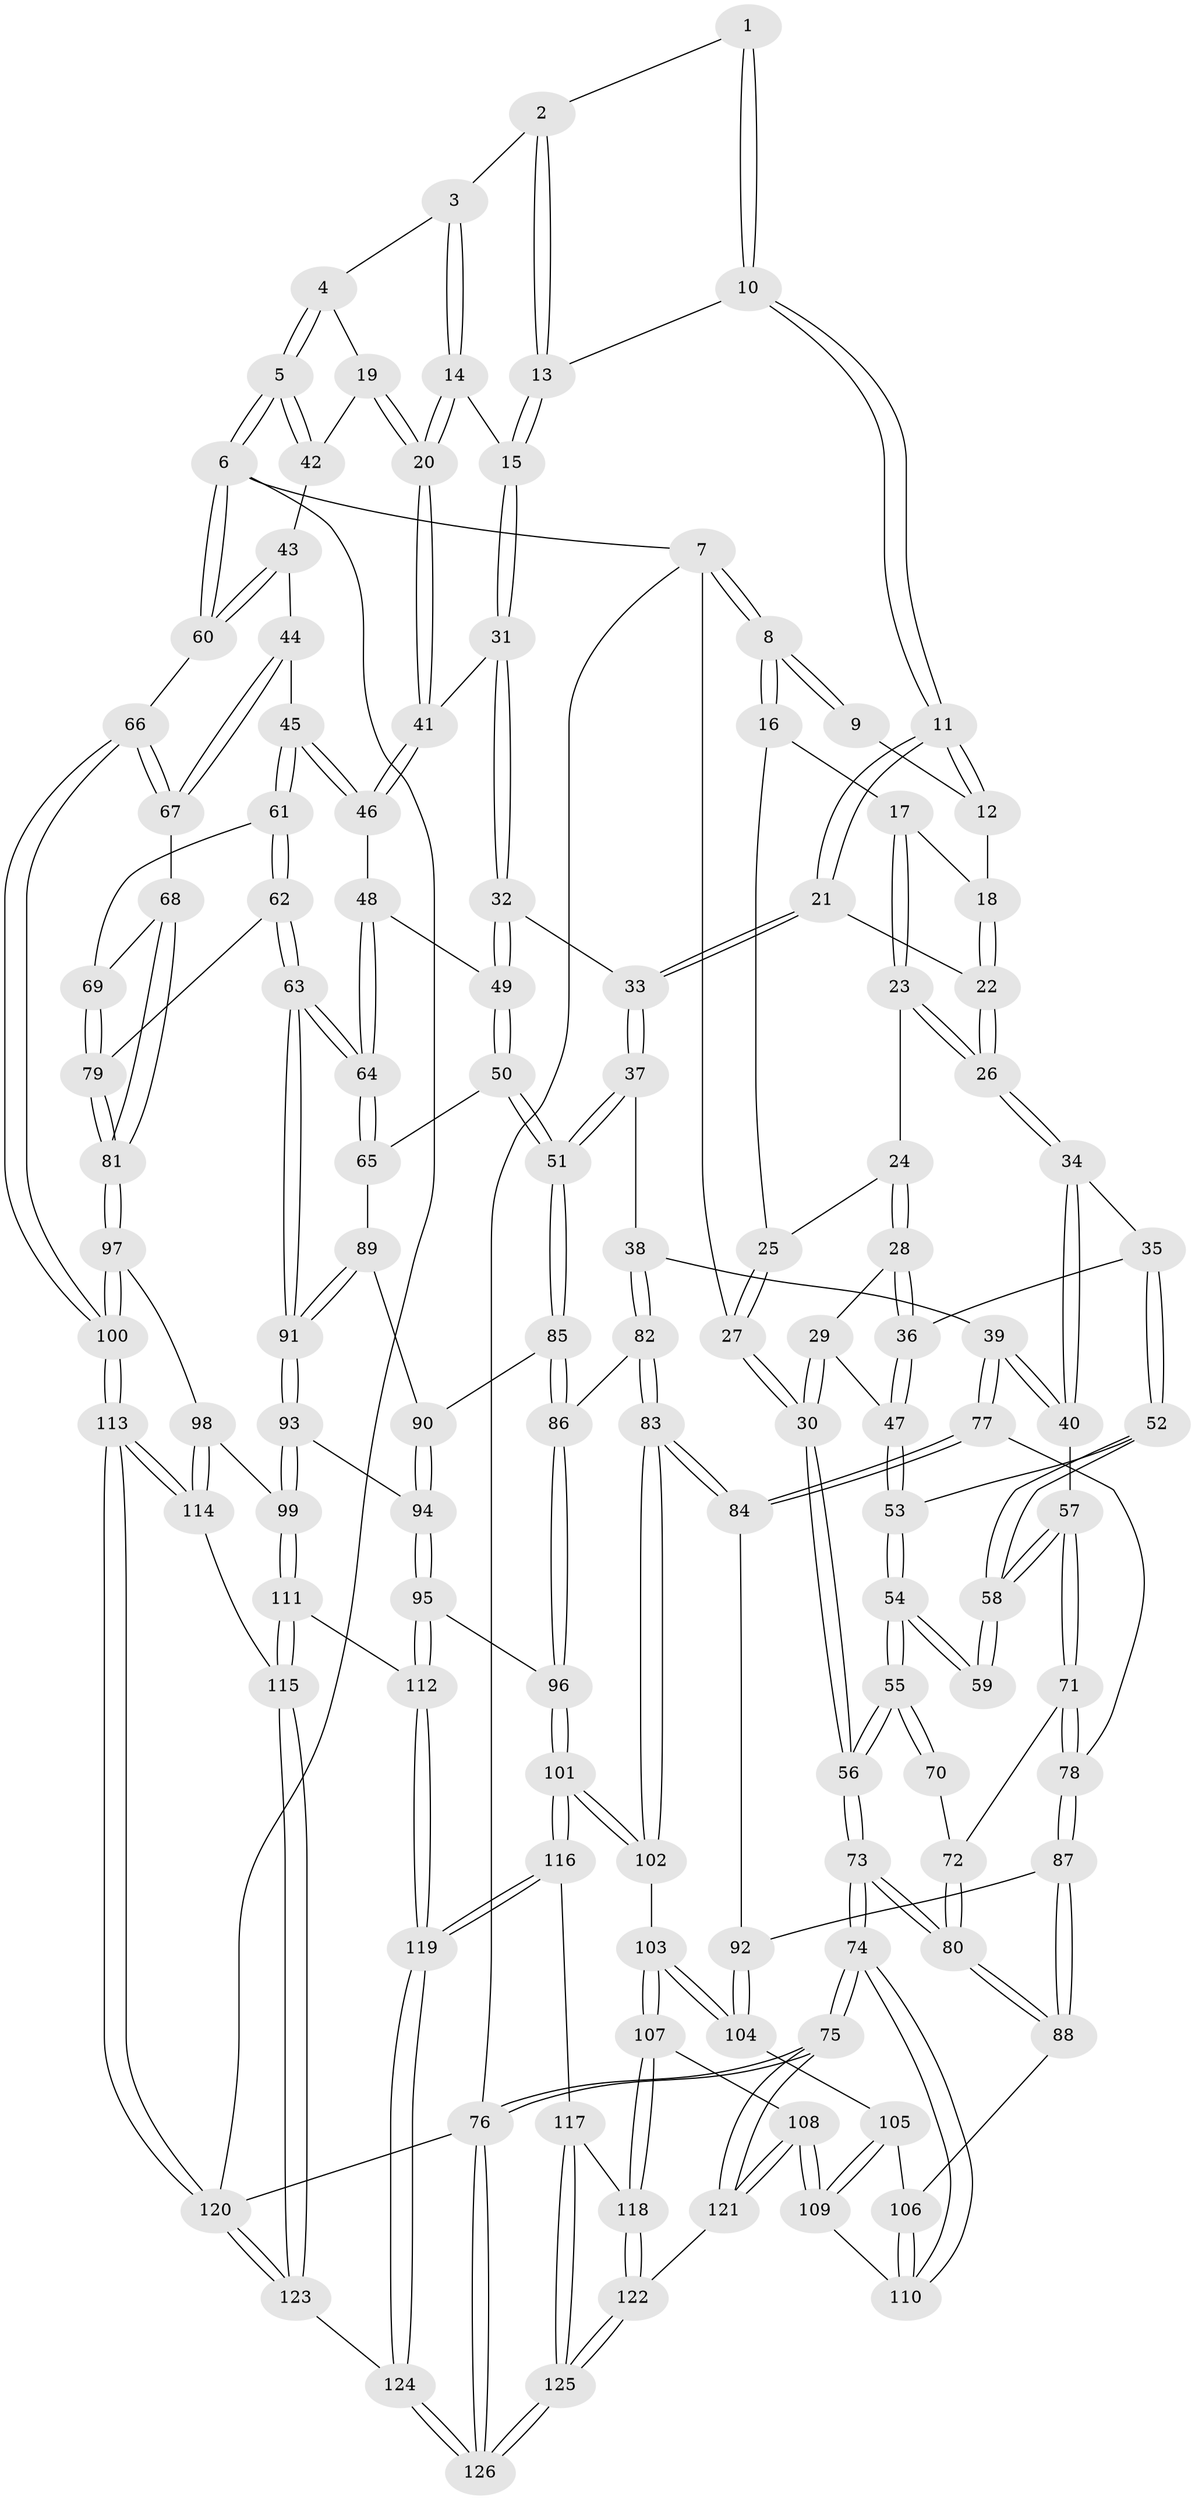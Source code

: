// Generated by graph-tools (version 1.1) at 2025/51/03/09/25 03:51:06]
// undirected, 126 vertices, 312 edges
graph export_dot {
graph [start="1"]
  node [color=gray90,style=filled];
  1 [pos="+0.4857859102447831+0"];
  2 [pos="+0.5812894467411948+0"];
  3 [pos="+0.908255803078156+0"];
  4 [pos="+0.9403807513810024+0"];
  5 [pos="+1+0"];
  6 [pos="+1+0"];
  7 [pos="+0+0"];
  8 [pos="+0+0"];
  9 [pos="+0.3236174528850866+0"];
  10 [pos="+0.45493959705617626+0.10414059229054683"];
  11 [pos="+0.39614613340857646+0.14439526846890718"];
  12 [pos="+0.3072581294780364+0"];
  13 [pos="+0.6051765482453688+0.11648832879365038"];
  14 [pos="+0.7738684455892374+0.05707776832710569"];
  15 [pos="+0.6282893483229818+0.15801096951959454"];
  16 [pos="+0.1419121960935119+0.057507678006073024"];
  17 [pos="+0.21785569647665493+0.09438554501985254"];
  18 [pos="+0.2340309372940336+0.0807787292948247"];
  19 [pos="+0.8819090175920242+0.18668827151666278"];
  20 [pos="+0.8511815016031216+0.19931759228329918"];
  21 [pos="+0.39131604526178027+0.15835765089296744"];
  22 [pos="+0.37176534407496736+0.17088719236426847"];
  23 [pos="+0.1987035376872343+0.16031717309303245"];
  24 [pos="+0.11889627231083658+0.16813103904789523"];
  25 [pos="+0.10591556883535853+0.1387123381988026"];
  26 [pos="+0.277732740265196+0.2858596105889639"];
  27 [pos="+0+0"];
  28 [pos="+0.06838557186604276+0.2228065369604874"];
  29 [pos="+0+0.19382328602209836"];
  30 [pos="+0+0.08564426657204381"];
  31 [pos="+0.6288801529033408+0.1638307913296554"];
  32 [pos="+0.5668841648644758+0.2681603821632408"];
  33 [pos="+0.5359275970614108+0.27250527602280095"];
  34 [pos="+0.27762527353491817+0.2867637183961218"];
  35 [pos="+0.19162721570990868+0.31313423472727936"];
  36 [pos="+0.07708890902744843+0.24192536698264563"];
  37 [pos="+0.3905151110477382+0.3907299752599884"];
  38 [pos="+0.3710567228470559+0.3889528667331754"];
  39 [pos="+0.35178854275606863+0.38366334806615077"];
  40 [pos="+0.337290672294157+0.3690958134250548"];
  41 [pos="+0.8125872749770815+0.2404244406515264"];
  42 [pos="+0.9119530295874281+0.188990606977753"];
  43 [pos="+1+0.2777356781717001"];
  44 [pos="+0.8784436780668183+0.36248589451278307"];
  45 [pos="+0.8278446164577407+0.35222939103373596"];
  46 [pos="+0.8107460713829852+0.32987009869891454"];
  47 [pos="+0.03987967447646614+0.34638584182784915"];
  48 [pos="+0.8016308304049559+0.33228528353248704"];
  49 [pos="+0.6197114281733854+0.34844821896912814"];
  50 [pos="+0.6174311447225854+0.4049767105679382"];
  51 [pos="+0.4582975222921599+0.4602239447189051"];
  52 [pos="+0.15241253786029393+0.36019904895780724"];
  53 [pos="+0.039351184202860455+0.3482401888934938"];
  54 [pos="+0.0005435022161352713+0.37814921072291674"];
  55 [pos="+0+0.4549557816289205"];
  56 [pos="+0+0.5047112168447485"];
  57 [pos="+0.16575122269201978+0.45125460647832005"];
  58 [pos="+0.14514580934894689+0.4147565074547699"];
  59 [pos="+0.14215363079028479+0.4155991555737222"];
  60 [pos="+1+0.29400772991477025"];
  61 [pos="+0.8225011783326703+0.38713223863046803"];
  62 [pos="+0.7628371385465075+0.5087360631002605"];
  63 [pos="+0.7076904304736854+0.5301528075644922"];
  64 [pos="+0.66396758810513+0.4777873669350277"];
  65 [pos="+0.6419974582339586+0.4609747024503776"];
  66 [pos="+1+0.5929018199978209"];
  67 [pos="+0.9954685705158826+0.49561797451984513"];
  68 [pos="+0.8894958904522638+0.4894739654464411"];
  69 [pos="+0.8749485391481101+0.4806973987226619"];
  70 [pos="+0.1050183773270282+0.43214864850710344"];
  71 [pos="+0.16999806465655032+0.4791006760373011"];
  72 [pos="+0.09093250472971565+0.48985108954864304"];
  73 [pos="+0+0.5657845601854238"];
  74 [pos="+0+0.8598217759392502"];
  75 [pos="+0+1"];
  76 [pos="+0+1"];
  77 [pos="+0.2693426081313216+0.5062764839055116"];
  78 [pos="+0.18680754064151509+0.5083815422348467"];
  79 [pos="+0.795075715029228+0.521917655175767"];
  80 [pos="+0+0.5799155779060542"];
  81 [pos="+0.8453167581088102+0.5601248211470503"];
  82 [pos="+0.3655977173084095+0.5366518004501423"];
  83 [pos="+0.3105371243166656+0.5986742940022084"];
  84 [pos="+0.30276312658998866+0.5925760049404724"];
  85 [pos="+0.4731341523449543+0.50302340935133"];
  86 [pos="+0.44716952716926733+0.5615731761948053"];
  87 [pos="+0.13494930946607334+0.6101013530268724"];
  88 [pos="+0.11333131971631147+0.6273804658054876"];
  89 [pos="+0.5686823095105549+0.5118468959210812"];
  90 [pos="+0.5353067917416912+0.5263456248657756"];
  91 [pos="+0.6793402671859667+0.6581821334562458"];
  92 [pos="+0.22350814417754494+0.6105774990209625"];
  93 [pos="+0.6788202659579896+0.6615007783358174"];
  94 [pos="+0.5872100081693341+0.6689801199894074"];
  95 [pos="+0.49639999098221943+0.7115618799610894"];
  96 [pos="+0.42234111594533846+0.7165294439091546"];
  97 [pos="+0.8647331460984969+0.5896528707535975"];
  98 [pos="+0.7555808065659193+0.698012448363231"];
  99 [pos="+0.7080807909193418+0.6896426942944432"];
  100 [pos="+1+0.6326000934065744"];
  101 [pos="+0.4132298754047464+0.7213417613986127"];
  102 [pos="+0.385465917829944+0.7138676730477357"];
  103 [pos="+0.32708854228074746+0.7307320126760614"];
  104 [pos="+0.2527026528671125+0.6957931448078534"];
  105 [pos="+0.22544010964806266+0.6889822202972882"];
  106 [pos="+0.1226844720220136+0.6470072355783617"];
  107 [pos="+0.2239197510379485+0.8085663632749138"];
  108 [pos="+0.16394090091755464+0.8087456149297534"];
  109 [pos="+0.15466212440168753+0.7999468442531956"];
  110 [pos="+0.13820820586597077+0.7859529769880998"];
  111 [pos="+0.6826176908249147+0.7999715839749266"];
  112 [pos="+0.6128455266055394+0.8751303578254684"];
  113 [pos="+1+0.7758150466363379"];
  114 [pos="+0.8795021736655613+0.7826886890706557"];
  115 [pos="+0.7870454035753336+0.9010346355441714"];
  116 [pos="+0.4172736567378828+0.8928653990395115"];
  117 [pos="+0.33949486572030974+0.9121040652713374"];
  118 [pos="+0.2600717573150795+0.8755362938017967"];
  119 [pos="+0.5709214227041659+1"];
  120 [pos="+1+1"];
  121 [pos="+0.14832096534321543+0.8667258685319417"];
  122 [pos="+0.2016017044806451+0.9715982349592127"];
  123 [pos="+0.7199553637357+1"];
  124 [pos="+0.592414002991752+1"];
  125 [pos="+0.20631397826436115+1"];
  126 [pos="+0.1571861371164339+1"];
  1 -- 2;
  1 -- 10;
  1 -- 10;
  2 -- 3;
  2 -- 13;
  2 -- 13;
  3 -- 4;
  3 -- 14;
  3 -- 14;
  4 -- 5;
  4 -- 5;
  4 -- 19;
  5 -- 6;
  5 -- 6;
  5 -- 42;
  5 -- 42;
  6 -- 7;
  6 -- 60;
  6 -- 60;
  6 -- 120;
  7 -- 8;
  7 -- 8;
  7 -- 27;
  7 -- 76;
  8 -- 9;
  8 -- 9;
  8 -- 16;
  8 -- 16;
  9 -- 12;
  10 -- 11;
  10 -- 11;
  10 -- 13;
  11 -- 12;
  11 -- 12;
  11 -- 21;
  11 -- 21;
  12 -- 18;
  13 -- 15;
  13 -- 15;
  14 -- 15;
  14 -- 20;
  14 -- 20;
  15 -- 31;
  15 -- 31;
  16 -- 17;
  16 -- 25;
  17 -- 18;
  17 -- 23;
  17 -- 23;
  18 -- 22;
  18 -- 22;
  19 -- 20;
  19 -- 20;
  19 -- 42;
  20 -- 41;
  20 -- 41;
  21 -- 22;
  21 -- 33;
  21 -- 33;
  22 -- 26;
  22 -- 26;
  23 -- 24;
  23 -- 26;
  23 -- 26;
  24 -- 25;
  24 -- 28;
  24 -- 28;
  25 -- 27;
  25 -- 27;
  26 -- 34;
  26 -- 34;
  27 -- 30;
  27 -- 30;
  28 -- 29;
  28 -- 36;
  28 -- 36;
  29 -- 30;
  29 -- 30;
  29 -- 47;
  30 -- 56;
  30 -- 56;
  31 -- 32;
  31 -- 32;
  31 -- 41;
  32 -- 33;
  32 -- 49;
  32 -- 49;
  33 -- 37;
  33 -- 37;
  34 -- 35;
  34 -- 40;
  34 -- 40;
  35 -- 36;
  35 -- 52;
  35 -- 52;
  36 -- 47;
  36 -- 47;
  37 -- 38;
  37 -- 51;
  37 -- 51;
  38 -- 39;
  38 -- 82;
  38 -- 82;
  39 -- 40;
  39 -- 40;
  39 -- 77;
  39 -- 77;
  40 -- 57;
  41 -- 46;
  41 -- 46;
  42 -- 43;
  43 -- 44;
  43 -- 60;
  43 -- 60;
  44 -- 45;
  44 -- 67;
  44 -- 67;
  45 -- 46;
  45 -- 46;
  45 -- 61;
  45 -- 61;
  46 -- 48;
  47 -- 53;
  47 -- 53;
  48 -- 49;
  48 -- 64;
  48 -- 64;
  49 -- 50;
  49 -- 50;
  50 -- 51;
  50 -- 51;
  50 -- 65;
  51 -- 85;
  51 -- 85;
  52 -- 53;
  52 -- 58;
  52 -- 58;
  53 -- 54;
  53 -- 54;
  54 -- 55;
  54 -- 55;
  54 -- 59;
  54 -- 59;
  55 -- 56;
  55 -- 56;
  55 -- 70;
  55 -- 70;
  56 -- 73;
  56 -- 73;
  57 -- 58;
  57 -- 58;
  57 -- 71;
  57 -- 71;
  58 -- 59;
  58 -- 59;
  60 -- 66;
  61 -- 62;
  61 -- 62;
  61 -- 69;
  62 -- 63;
  62 -- 63;
  62 -- 79;
  63 -- 64;
  63 -- 64;
  63 -- 91;
  63 -- 91;
  64 -- 65;
  64 -- 65;
  65 -- 89;
  66 -- 67;
  66 -- 67;
  66 -- 100;
  66 -- 100;
  67 -- 68;
  68 -- 69;
  68 -- 81;
  68 -- 81;
  69 -- 79;
  69 -- 79;
  70 -- 72;
  71 -- 72;
  71 -- 78;
  71 -- 78;
  72 -- 80;
  72 -- 80;
  73 -- 74;
  73 -- 74;
  73 -- 80;
  73 -- 80;
  74 -- 75;
  74 -- 75;
  74 -- 110;
  74 -- 110;
  75 -- 76;
  75 -- 76;
  75 -- 121;
  75 -- 121;
  76 -- 126;
  76 -- 126;
  76 -- 120;
  77 -- 78;
  77 -- 84;
  77 -- 84;
  78 -- 87;
  78 -- 87;
  79 -- 81;
  79 -- 81;
  80 -- 88;
  80 -- 88;
  81 -- 97;
  81 -- 97;
  82 -- 83;
  82 -- 83;
  82 -- 86;
  83 -- 84;
  83 -- 84;
  83 -- 102;
  83 -- 102;
  84 -- 92;
  85 -- 86;
  85 -- 86;
  85 -- 90;
  86 -- 96;
  86 -- 96;
  87 -- 88;
  87 -- 88;
  87 -- 92;
  88 -- 106;
  89 -- 90;
  89 -- 91;
  89 -- 91;
  90 -- 94;
  90 -- 94;
  91 -- 93;
  91 -- 93;
  92 -- 104;
  92 -- 104;
  93 -- 94;
  93 -- 99;
  93 -- 99;
  94 -- 95;
  94 -- 95;
  95 -- 96;
  95 -- 112;
  95 -- 112;
  96 -- 101;
  96 -- 101;
  97 -- 98;
  97 -- 100;
  97 -- 100;
  98 -- 99;
  98 -- 114;
  98 -- 114;
  99 -- 111;
  99 -- 111;
  100 -- 113;
  100 -- 113;
  101 -- 102;
  101 -- 102;
  101 -- 116;
  101 -- 116;
  102 -- 103;
  103 -- 104;
  103 -- 104;
  103 -- 107;
  103 -- 107;
  104 -- 105;
  105 -- 106;
  105 -- 109;
  105 -- 109;
  106 -- 110;
  106 -- 110;
  107 -- 108;
  107 -- 118;
  107 -- 118;
  108 -- 109;
  108 -- 109;
  108 -- 121;
  108 -- 121;
  109 -- 110;
  111 -- 112;
  111 -- 115;
  111 -- 115;
  112 -- 119;
  112 -- 119;
  113 -- 114;
  113 -- 114;
  113 -- 120;
  113 -- 120;
  114 -- 115;
  115 -- 123;
  115 -- 123;
  116 -- 117;
  116 -- 119;
  116 -- 119;
  117 -- 118;
  117 -- 125;
  117 -- 125;
  118 -- 122;
  118 -- 122;
  119 -- 124;
  119 -- 124;
  120 -- 123;
  120 -- 123;
  121 -- 122;
  122 -- 125;
  122 -- 125;
  123 -- 124;
  124 -- 126;
  124 -- 126;
  125 -- 126;
  125 -- 126;
}
